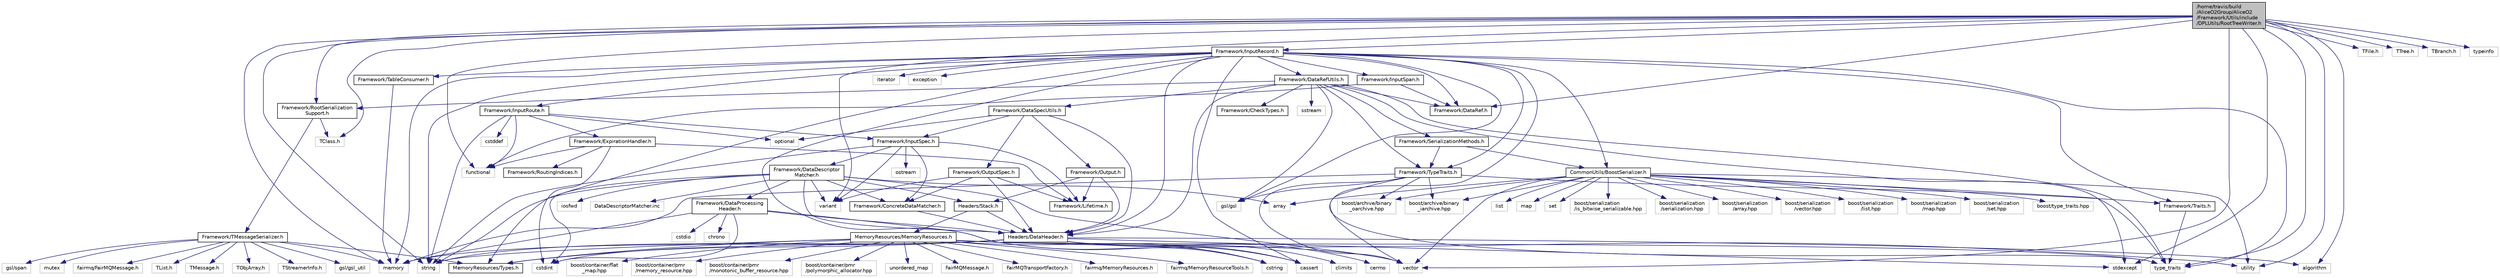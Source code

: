 digraph "/home/travis/build/AliceO2Group/AliceO2/Framework/Utils/include/DPLUtils/RootTreeWriter.h"
{
 // INTERACTIVE_SVG=YES
  bgcolor="transparent";
  edge [fontname="Helvetica",fontsize="10",labelfontname="Helvetica",labelfontsize="10"];
  node [fontname="Helvetica",fontsize="10",shape=record];
  Node0 [label="/home/travis/build\l/AliceO2Group/AliceO2\l/Framework/Utils/include\l/DPLUtils/RootTreeWriter.h",height=0.2,width=0.4,color="black", fillcolor="grey75", style="filled", fontcolor="black"];
  Node0 -> Node1 [color="midnightblue",fontsize="10",style="solid",fontname="Helvetica"];
  Node1 [label="Framework/RootSerialization\lSupport.h",height=0.2,width=0.4,color="black",URL="$db/dff/RootSerializationSupport_8h.html"];
  Node1 -> Node2 [color="midnightblue",fontsize="10",style="solid",fontname="Helvetica"];
  Node2 [label="Framework/TMessageSerializer.h",height=0.2,width=0.4,color="black",URL="$d8/d3c/TMessageSerializer_8h.html"];
  Node2 -> Node3 [color="midnightblue",fontsize="10",style="solid",fontname="Helvetica"];
  Node3 [label="fairmq/FairMQMessage.h",height=0.2,width=0.4,color="grey75"];
  Node2 -> Node4 [color="midnightblue",fontsize="10",style="solid",fontname="Helvetica"];
  Node4 [label="TList.h",height=0.2,width=0.4,color="grey75"];
  Node2 -> Node5 [color="midnightblue",fontsize="10",style="solid",fontname="Helvetica"];
  Node5 [label="TMessage.h",height=0.2,width=0.4,color="grey75"];
  Node2 -> Node6 [color="midnightblue",fontsize="10",style="solid",fontname="Helvetica"];
  Node6 [label="TObjArray.h",height=0.2,width=0.4,color="grey75"];
  Node2 -> Node7 [color="midnightblue",fontsize="10",style="solid",fontname="Helvetica"];
  Node7 [label="TStreamerInfo.h",height=0.2,width=0.4,color="grey75"];
  Node2 -> Node8 [color="midnightblue",fontsize="10",style="solid",fontname="Helvetica"];
  Node8 [label="gsl/gsl_util",height=0.2,width=0.4,color="grey75"];
  Node2 -> Node9 [color="midnightblue",fontsize="10",style="solid",fontname="Helvetica"];
  Node9 [label="gsl/span",height=0.2,width=0.4,color="grey75"];
  Node2 -> Node10 [color="midnightblue",fontsize="10",style="solid",fontname="Helvetica"];
  Node10 [label="memory",height=0.2,width=0.4,color="grey75"];
  Node2 -> Node11 [color="midnightblue",fontsize="10",style="solid",fontname="Helvetica"];
  Node11 [label="mutex",height=0.2,width=0.4,color="grey75"];
  Node2 -> Node12 [color="midnightblue",fontsize="10",style="solid",fontname="Helvetica"];
  Node12 [label="MemoryResources/Types.h",height=0.2,width=0.4,color="black",URL="$d7/df8/Types_8h.html"];
  Node1 -> Node13 [color="midnightblue",fontsize="10",style="solid",fontname="Helvetica"];
  Node13 [label="TClass.h",height=0.2,width=0.4,color="grey75"];
  Node0 -> Node14 [color="midnightblue",fontsize="10",style="solid",fontname="Helvetica"];
  Node14 [label="Framework/InputRecord.h",height=0.2,width=0.4,color="black",URL="$d6/d5c/InputRecord_8h.html"];
  Node14 -> Node15 [color="midnightblue",fontsize="10",style="solid",fontname="Helvetica"];
  Node15 [label="Framework/DataRef.h",height=0.2,width=0.4,color="black",URL="$d5/dfb/DataRef_8h.html"];
  Node14 -> Node16 [color="midnightblue",fontsize="10",style="solid",fontname="Helvetica"];
  Node16 [label="Framework/DataRefUtils.h",height=0.2,width=0.4,color="black",URL="$d5/db8/DataRefUtils_8h.html"];
  Node16 -> Node15 [color="midnightblue",fontsize="10",style="solid",fontname="Helvetica"];
  Node16 -> Node1 [color="midnightblue",fontsize="10",style="solid",fontname="Helvetica"];
  Node16 -> Node17 [color="midnightblue",fontsize="10",style="solid",fontname="Helvetica"];
  Node17 [label="Framework/SerializationMethods.h",height=0.2,width=0.4,color="black",URL="$d1/d53/SerializationMethods_8h.html",tooltip="Type wrappers for enfording a specific serialization method. "];
  Node17 -> Node18 [color="midnightblue",fontsize="10",style="solid",fontname="Helvetica"];
  Node18 [label="Framework/TypeTraits.h",height=0.2,width=0.4,color="black",URL="$d0/d95/TypeTraits_8h.html"];
  Node18 -> Node19 [color="midnightblue",fontsize="10",style="solid",fontname="Helvetica"];
  Node19 [label="type_traits",height=0.2,width=0.4,color="grey75"];
  Node18 -> Node20 [color="midnightblue",fontsize="10",style="solid",fontname="Helvetica"];
  Node20 [label="vector",height=0.2,width=0.4,color="grey75"];
  Node18 -> Node10 [color="midnightblue",fontsize="10",style="solid",fontname="Helvetica"];
  Node18 -> Node21 [color="midnightblue",fontsize="10",style="solid",fontname="Helvetica"];
  Node21 [label="Framework/Traits.h",height=0.2,width=0.4,color="black",URL="$db/d31/Traits_8h.html"];
  Node21 -> Node19 [color="midnightblue",fontsize="10",style="solid",fontname="Helvetica"];
  Node18 -> Node22 [color="midnightblue",fontsize="10",style="solid",fontname="Helvetica"];
  Node22 [label="boost/archive/binary\l_iarchive.hpp",height=0.2,width=0.4,color="grey75"];
  Node18 -> Node23 [color="midnightblue",fontsize="10",style="solid",fontname="Helvetica"];
  Node23 [label="boost/archive/binary\l_oarchive.hpp",height=0.2,width=0.4,color="grey75"];
  Node18 -> Node24 [color="midnightblue",fontsize="10",style="solid",fontname="Helvetica"];
  Node24 [label="gsl/gsl",height=0.2,width=0.4,color="grey75"];
  Node17 -> Node25 [color="midnightblue",fontsize="10",style="solid",fontname="Helvetica"];
  Node25 [label="CommonUtils/BoostSerializer.h",height=0.2,width=0.4,color="black",URL="$d7/d91/BoostSerializer_8h.html",tooltip="Templatised boost serializer/deserializer for containers and base types. "];
  Node25 -> Node26 [color="midnightblue",fontsize="10",style="solid",fontname="Helvetica"];
  Node26 [label="utility",height=0.2,width=0.4,color="grey75"];
  Node25 -> Node19 [color="midnightblue",fontsize="10",style="solid",fontname="Helvetica"];
  Node25 -> Node27 [color="midnightblue",fontsize="10",style="solid",fontname="Helvetica"];
  Node27 [label="array",height=0.2,width=0.4,color="grey75"];
  Node25 -> Node20 [color="midnightblue",fontsize="10",style="solid",fontname="Helvetica"];
  Node25 -> Node28 [color="midnightblue",fontsize="10",style="solid",fontname="Helvetica"];
  Node28 [label="list",height=0.2,width=0.4,color="grey75"];
  Node25 -> Node29 [color="midnightblue",fontsize="10",style="solid",fontname="Helvetica"];
  Node29 [label="map",height=0.2,width=0.4,color="grey75"];
  Node25 -> Node30 [color="midnightblue",fontsize="10",style="solid",fontname="Helvetica"];
  Node30 [label="set",height=0.2,width=0.4,color="grey75"];
  Node25 -> Node22 [color="midnightblue",fontsize="10",style="solid",fontname="Helvetica"];
  Node25 -> Node23 [color="midnightblue",fontsize="10",style="solid",fontname="Helvetica"];
  Node25 -> Node31 [color="midnightblue",fontsize="10",style="solid",fontname="Helvetica"];
  Node31 [label="boost/serialization\l/is_bitwise_serializable.hpp",height=0.2,width=0.4,color="grey75"];
  Node25 -> Node32 [color="midnightblue",fontsize="10",style="solid",fontname="Helvetica"];
  Node32 [label="boost/serialization\l/serialization.hpp",height=0.2,width=0.4,color="grey75"];
  Node25 -> Node33 [color="midnightblue",fontsize="10",style="solid",fontname="Helvetica"];
  Node33 [label="boost/serialization\l/array.hpp",height=0.2,width=0.4,color="grey75"];
  Node25 -> Node34 [color="midnightblue",fontsize="10",style="solid",fontname="Helvetica"];
  Node34 [label="boost/serialization\l/vector.hpp",height=0.2,width=0.4,color="grey75"];
  Node25 -> Node35 [color="midnightblue",fontsize="10",style="solid",fontname="Helvetica"];
  Node35 [label="boost/serialization\l/list.hpp",height=0.2,width=0.4,color="grey75"];
  Node25 -> Node36 [color="midnightblue",fontsize="10",style="solid",fontname="Helvetica"];
  Node36 [label="boost/serialization\l/map.hpp",height=0.2,width=0.4,color="grey75"];
  Node25 -> Node37 [color="midnightblue",fontsize="10",style="solid",fontname="Helvetica"];
  Node37 [label="boost/serialization\l/set.hpp",height=0.2,width=0.4,color="grey75"];
  Node25 -> Node38 [color="midnightblue",fontsize="10",style="solid",fontname="Helvetica"];
  Node38 [label="boost/type_traits.hpp",height=0.2,width=0.4,color="grey75"];
  Node16 -> Node39 [color="midnightblue",fontsize="10",style="solid",fontname="Helvetica"];
  Node39 [label="Framework/DataSpecUtils.h",height=0.2,width=0.4,color="black",URL="$d6/d68/DataSpecUtils_8h.html"];
  Node39 -> Node40 [color="midnightblue",fontsize="10",style="solid",fontname="Helvetica"];
  Node40 [label="Framework/OutputSpec.h",height=0.2,width=0.4,color="black",URL="$db/d2d/OutputSpec_8h.html"];
  Node40 -> Node41 [color="midnightblue",fontsize="10",style="solid",fontname="Helvetica"];
  Node41 [label="Headers/DataHeader.h",height=0.2,width=0.4,color="black",URL="$dc/dcd/DataHeader_8h.html"];
  Node41 -> Node42 [color="midnightblue",fontsize="10",style="solid",fontname="Helvetica"];
  Node42 [label="cstdint",height=0.2,width=0.4,color="grey75"];
  Node41 -> Node10 [color="midnightblue",fontsize="10",style="solid",fontname="Helvetica"];
  Node41 -> Node43 [color="midnightblue",fontsize="10",style="solid",fontname="Helvetica"];
  Node43 [label="cassert",height=0.2,width=0.4,color="grey75"];
  Node41 -> Node44 [color="midnightblue",fontsize="10",style="solid",fontname="Helvetica"];
  Node44 [label="cstring",height=0.2,width=0.4,color="grey75"];
  Node41 -> Node45 [color="midnightblue",fontsize="10",style="solid",fontname="Helvetica"];
  Node45 [label="algorithm",height=0.2,width=0.4,color="grey75"];
  Node41 -> Node46 [color="midnightblue",fontsize="10",style="solid",fontname="Helvetica"];
  Node46 [label="stdexcept",height=0.2,width=0.4,color="grey75"];
  Node41 -> Node47 [color="midnightblue",fontsize="10",style="solid",fontname="Helvetica"];
  Node47 [label="string",height=0.2,width=0.4,color="grey75"];
  Node41 -> Node48 [color="midnightblue",fontsize="10",style="solid",fontname="Helvetica"];
  Node48 [label="climits",height=0.2,width=0.4,color="grey75"];
  Node41 -> Node12 [color="midnightblue",fontsize="10",style="solid",fontname="Helvetica"];
  Node41 -> Node49 [color="midnightblue",fontsize="10",style="solid",fontname="Helvetica"];
  Node49 [label="cerrno",height=0.2,width=0.4,color="grey75"];
  Node40 -> Node50 [color="midnightblue",fontsize="10",style="solid",fontname="Helvetica"];
  Node50 [label="Framework/Lifetime.h",height=0.2,width=0.4,color="black",URL="$dc/dca/Lifetime_8h.html"];
  Node40 -> Node51 [color="midnightblue",fontsize="10",style="solid",fontname="Helvetica"];
  Node51 [label="Framework/ConcreteDataMatcher.h",height=0.2,width=0.4,color="black",URL="$d0/d1b/ConcreteDataMatcher_8h.html"];
  Node51 -> Node41 [color="midnightblue",fontsize="10",style="solid",fontname="Helvetica"];
  Node40 -> Node52 [color="midnightblue",fontsize="10",style="solid",fontname="Helvetica"];
  Node52 [label="variant",height=0.2,width=0.4,color="grey75"];
  Node39 -> Node53 [color="midnightblue",fontsize="10",style="solid",fontname="Helvetica"];
  Node53 [label="Framework/InputSpec.h",height=0.2,width=0.4,color="black",URL="$d5/d3f/InputSpec_8h.html"];
  Node53 -> Node50 [color="midnightblue",fontsize="10",style="solid",fontname="Helvetica"];
  Node53 -> Node51 [color="midnightblue",fontsize="10",style="solid",fontname="Helvetica"];
  Node53 -> Node54 [color="midnightblue",fontsize="10",style="solid",fontname="Helvetica"];
  Node54 [label="Framework/DataDescriptor\lMatcher.h",height=0.2,width=0.4,color="black",URL="$d3/da3/DataDescriptorMatcher_8h.html"];
  Node54 -> Node51 [color="midnightblue",fontsize="10",style="solid",fontname="Helvetica"];
  Node54 -> Node55 [color="midnightblue",fontsize="10",style="solid",fontname="Helvetica"];
  Node55 [label="Framework/DataProcessing\lHeader.h",height=0.2,width=0.4,color="black",URL="$d6/dc9/DataProcessingHeader_8h.html"];
  Node55 -> Node41 [color="midnightblue",fontsize="10",style="solid",fontname="Helvetica"];
  Node55 -> Node42 [color="midnightblue",fontsize="10",style="solid",fontname="Helvetica"];
  Node55 -> Node56 [color="midnightblue",fontsize="10",style="solid",fontname="Helvetica"];
  Node56 [label="cstdio",height=0.2,width=0.4,color="grey75"];
  Node55 -> Node10 [color="midnightblue",fontsize="10",style="solid",fontname="Helvetica"];
  Node55 -> Node43 [color="midnightblue",fontsize="10",style="solid",fontname="Helvetica"];
  Node55 -> Node57 [color="midnightblue",fontsize="10",style="solid",fontname="Helvetica"];
  Node57 [label="chrono",height=0.2,width=0.4,color="grey75"];
  Node54 -> Node41 [color="midnightblue",fontsize="10",style="solid",fontname="Helvetica"];
  Node54 -> Node58 [color="midnightblue",fontsize="10",style="solid",fontname="Helvetica"];
  Node58 [label="Headers/Stack.h",height=0.2,width=0.4,color="black",URL="$d4/d00/Headers_2include_2Headers_2Stack_8h.html"];
  Node58 -> Node59 [color="midnightblue",fontsize="10",style="solid",fontname="Helvetica"];
  Node59 [label="MemoryResources/MemoryResources.h",height=0.2,width=0.4,color="black",URL="$dc/d03/MemoryResources_8h.html"];
  Node59 -> Node60 [color="midnightblue",fontsize="10",style="solid",fontname="Helvetica"];
  Node60 [label="boost/container/flat\l_map.hpp",height=0.2,width=0.4,color="grey75"];
  Node59 -> Node61 [color="midnightblue",fontsize="10",style="solid",fontname="Helvetica"];
  Node61 [label="boost/container/pmr\l/memory_resource.hpp",height=0.2,width=0.4,color="grey75"];
  Node59 -> Node62 [color="midnightblue",fontsize="10",style="solid",fontname="Helvetica"];
  Node62 [label="boost/container/pmr\l/monotonic_buffer_resource.hpp",height=0.2,width=0.4,color="grey75"];
  Node59 -> Node63 [color="midnightblue",fontsize="10",style="solid",fontname="Helvetica"];
  Node63 [label="boost/container/pmr\l/polymorphic_allocator.hpp",height=0.2,width=0.4,color="grey75"];
  Node59 -> Node44 [color="midnightblue",fontsize="10",style="solid",fontname="Helvetica"];
  Node59 -> Node47 [color="midnightblue",fontsize="10",style="solid",fontname="Helvetica"];
  Node59 -> Node19 [color="midnightblue",fontsize="10",style="solid",fontname="Helvetica"];
  Node59 -> Node26 [color="midnightblue",fontsize="10",style="solid",fontname="Helvetica"];
  Node59 -> Node20 [color="midnightblue",fontsize="10",style="solid",fontname="Helvetica"];
  Node59 -> Node64 [color="midnightblue",fontsize="10",style="solid",fontname="Helvetica"];
  Node64 [label="unordered_map",height=0.2,width=0.4,color="grey75"];
  Node59 -> Node65 [color="midnightblue",fontsize="10",style="solid",fontname="Helvetica"];
  Node65 [label="FairMQMessage.h",height=0.2,width=0.4,color="grey75"];
  Node59 -> Node66 [color="midnightblue",fontsize="10",style="solid",fontname="Helvetica"];
  Node66 [label="FairMQTransportFactory.h",height=0.2,width=0.4,color="grey75"];
  Node59 -> Node67 [color="midnightblue",fontsize="10",style="solid",fontname="Helvetica"];
  Node67 [label="fairmq/MemoryResources.h",height=0.2,width=0.4,color="grey75"];
  Node59 -> Node68 [color="midnightblue",fontsize="10",style="solid",fontname="Helvetica"];
  Node68 [label="fairmq/MemoryResourceTools.h",height=0.2,width=0.4,color="grey75"];
  Node59 -> Node12 [color="midnightblue",fontsize="10",style="solid",fontname="Helvetica"];
  Node58 -> Node41 [color="midnightblue",fontsize="10",style="solid",fontname="Helvetica"];
  Node54 -> Node27 [color="midnightblue",fontsize="10",style="solid",fontname="Helvetica"];
  Node54 -> Node42 [color="midnightblue",fontsize="10",style="solid",fontname="Helvetica"];
  Node54 -> Node69 [color="midnightblue",fontsize="10",style="solid",fontname="Helvetica"];
  Node69 [label="iosfwd",height=0.2,width=0.4,color="grey75"];
  Node54 -> Node47 [color="midnightblue",fontsize="10",style="solid",fontname="Helvetica"];
  Node54 -> Node52 [color="midnightblue",fontsize="10",style="solid",fontname="Helvetica"];
  Node54 -> Node20 [color="midnightblue",fontsize="10",style="solid",fontname="Helvetica"];
  Node54 -> Node70 [color="midnightblue",fontsize="10",style="solid",fontname="Helvetica"];
  Node70 [label="DataDescriptorMatcher.inc",height=0.2,width=0.4,color="grey75"];
  Node53 -> Node47 [color="midnightblue",fontsize="10",style="solid",fontname="Helvetica"];
  Node53 -> Node71 [color="midnightblue",fontsize="10",style="solid",fontname="Helvetica"];
  Node71 [label="ostream",height=0.2,width=0.4,color="grey75"];
  Node53 -> Node52 [color="midnightblue",fontsize="10",style="solid",fontname="Helvetica"];
  Node39 -> Node41 [color="midnightblue",fontsize="10",style="solid",fontname="Helvetica"];
  Node39 -> Node72 [color="midnightblue",fontsize="10",style="solid",fontname="Helvetica"];
  Node72 [label="Framework/Output.h",height=0.2,width=0.4,color="black",URL="$d3/ddf/Output_8h.html"];
  Node72 -> Node41 [color="midnightblue",fontsize="10",style="solid",fontname="Helvetica"];
  Node72 -> Node50 [color="midnightblue",fontsize="10",style="solid",fontname="Helvetica"];
  Node72 -> Node58 [color="midnightblue",fontsize="10",style="solid",fontname="Helvetica"];
  Node39 -> Node73 [color="midnightblue",fontsize="10",style="solid",fontname="Helvetica"];
  Node73 [label="optional",height=0.2,width=0.4,color="grey75"];
  Node16 -> Node18 [color="midnightblue",fontsize="10",style="solid",fontname="Helvetica"];
  Node16 -> Node41 [color="midnightblue",fontsize="10",style="solid",fontname="Helvetica"];
  Node16 -> Node74 [color="midnightblue",fontsize="10",style="solid",fontname="Helvetica"];
  Node74 [label="Framework/CheckTypes.h",height=0.2,width=0.4,color="black",URL="$d1/d00/CheckTypes_8h.html"];
  Node16 -> Node24 [color="midnightblue",fontsize="10",style="solid",fontname="Helvetica"];
  Node16 -> Node46 [color="midnightblue",fontsize="10",style="solid",fontname="Helvetica"];
  Node16 -> Node75 [color="midnightblue",fontsize="10",style="solid",fontname="Helvetica"];
  Node75 [label="sstream",height=0.2,width=0.4,color="grey75"];
  Node16 -> Node19 [color="midnightblue",fontsize="10",style="solid",fontname="Helvetica"];
  Node14 -> Node76 [color="midnightblue",fontsize="10",style="solid",fontname="Helvetica"];
  Node76 [label="Framework/InputRoute.h",height=0.2,width=0.4,color="black",URL="$d5/d19/InputRoute_8h.html"];
  Node76 -> Node77 [color="midnightblue",fontsize="10",style="solid",fontname="Helvetica"];
  Node77 [label="Framework/ExpirationHandler.h",height=0.2,width=0.4,color="black",URL="$d2/dd9/ExpirationHandler_8h.html"];
  Node77 -> Node50 [color="midnightblue",fontsize="10",style="solid",fontname="Helvetica"];
  Node77 -> Node78 [color="midnightblue",fontsize="10",style="solid",fontname="Helvetica"];
  Node78 [label="Framework/RoutingIndices.h",height=0.2,width=0.4,color="black",URL="$d7/d87/RoutingIndices_8h.html"];
  Node77 -> Node42 [color="midnightblue",fontsize="10",style="solid",fontname="Helvetica"];
  Node77 -> Node79 [color="midnightblue",fontsize="10",style="solid",fontname="Helvetica"];
  Node79 [label="functional",height=0.2,width=0.4,color="grey75"];
  Node76 -> Node53 [color="midnightblue",fontsize="10",style="solid",fontname="Helvetica"];
  Node76 -> Node80 [color="midnightblue",fontsize="10",style="solid",fontname="Helvetica"];
  Node80 [label="cstddef",height=0.2,width=0.4,color="grey75"];
  Node76 -> Node47 [color="midnightblue",fontsize="10",style="solid",fontname="Helvetica"];
  Node76 -> Node79 [color="midnightblue",fontsize="10",style="solid",fontname="Helvetica"];
  Node76 -> Node73 [color="midnightblue",fontsize="10",style="solid",fontname="Helvetica"];
  Node14 -> Node18 [color="midnightblue",fontsize="10",style="solid",fontname="Helvetica"];
  Node14 -> Node81 [color="midnightblue",fontsize="10",style="solid",fontname="Helvetica"];
  Node81 [label="Framework/InputSpan.h",height=0.2,width=0.4,color="black",URL="$da/d0f/InputSpan_8h.html"];
  Node81 -> Node15 [color="midnightblue",fontsize="10",style="solid",fontname="Helvetica"];
  Node81 -> Node79 [color="midnightblue",fontsize="10",style="solid",fontname="Helvetica"];
  Node14 -> Node82 [color="midnightblue",fontsize="10",style="solid",fontname="Helvetica"];
  Node82 [label="Framework/TableConsumer.h",height=0.2,width=0.4,color="black",URL="$dc/d03/TableConsumer_8h.html"];
  Node82 -> Node10 [color="midnightblue",fontsize="10",style="solid",fontname="Helvetica"];
  Node14 -> Node21 [color="midnightblue",fontsize="10",style="solid",fontname="Helvetica"];
  Node14 -> Node12 [color="midnightblue",fontsize="10",style="solid",fontname="Helvetica"];
  Node14 -> Node41 [color="midnightblue",fontsize="10",style="solid",fontname="Helvetica"];
  Node14 -> Node25 [color="midnightblue",fontsize="10",style="solid",fontname="Helvetica"];
  Node14 -> Node24 [color="midnightblue",fontsize="10",style="solid",fontname="Helvetica"];
  Node14 -> Node83 [color="midnightblue",fontsize="10",style="solid",fontname="Helvetica"];
  Node83 [label="iterator",height=0.2,width=0.4,color="grey75"];
  Node14 -> Node47 [color="midnightblue",fontsize="10",style="solid",fontname="Helvetica"];
  Node14 -> Node20 [color="midnightblue",fontsize="10",style="solid",fontname="Helvetica"];
  Node14 -> Node44 [color="midnightblue",fontsize="10",style="solid",fontname="Helvetica"];
  Node14 -> Node43 [color="midnightblue",fontsize="10",style="solid",fontname="Helvetica"];
  Node14 -> Node84 [color="midnightblue",fontsize="10",style="solid",fontname="Helvetica"];
  Node84 [label="exception",height=0.2,width=0.4,color="grey75"];
  Node14 -> Node10 [color="midnightblue",fontsize="10",style="solid",fontname="Helvetica"];
  Node14 -> Node19 [color="midnightblue",fontsize="10",style="solid",fontname="Helvetica"];
  Node0 -> Node15 [color="midnightblue",fontsize="10",style="solid",fontname="Helvetica"];
  Node0 -> Node85 [color="midnightblue",fontsize="10",style="solid",fontname="Helvetica"];
  Node85 [label="TFile.h",height=0.2,width=0.4,color="grey75"];
  Node0 -> Node86 [color="midnightblue",fontsize="10",style="solid",fontname="Helvetica"];
  Node86 [label="TTree.h",height=0.2,width=0.4,color="grey75"];
  Node0 -> Node87 [color="midnightblue",fontsize="10",style="solid",fontname="Helvetica"];
  Node87 [label="TBranch.h",height=0.2,width=0.4,color="grey75"];
  Node0 -> Node13 [color="midnightblue",fontsize="10",style="solid",fontname="Helvetica"];
  Node0 -> Node20 [color="midnightblue",fontsize="10",style="solid",fontname="Helvetica"];
  Node0 -> Node79 [color="midnightblue",fontsize="10",style="solid",fontname="Helvetica"];
  Node0 -> Node47 [color="midnightblue",fontsize="10",style="solid",fontname="Helvetica"];
  Node0 -> Node46 [color="midnightblue",fontsize="10",style="solid",fontname="Helvetica"];
  Node0 -> Node19 [color="midnightblue",fontsize="10",style="solid",fontname="Helvetica"];
  Node0 -> Node88 [color="midnightblue",fontsize="10",style="solid",fontname="Helvetica"];
  Node88 [label="typeinfo",height=0.2,width=0.4,color="grey75"];
  Node0 -> Node10 [color="midnightblue",fontsize="10",style="solid",fontname="Helvetica"];
  Node0 -> Node26 [color="midnightblue",fontsize="10",style="solid",fontname="Helvetica"];
  Node0 -> Node45 [color="midnightblue",fontsize="10",style="solid",fontname="Helvetica"];
  Node0 -> Node52 [color="midnightblue",fontsize="10",style="solid",fontname="Helvetica"];
}

